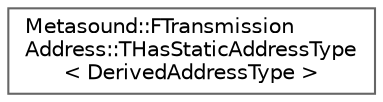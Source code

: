digraph "Graphical Class Hierarchy"
{
 // INTERACTIVE_SVG=YES
 // LATEX_PDF_SIZE
  bgcolor="transparent";
  edge [fontname=Helvetica,fontsize=10,labelfontname=Helvetica,labelfontsize=10];
  node [fontname=Helvetica,fontsize=10,shape=box,height=0.2,width=0.4];
  rankdir="LR";
  Node0 [id="Node000000",label="Metasound::FTransmission\lAddress::THasStaticAddressType\l\< DerivedAddressType \>",height=0.2,width=0.4,color="grey40", fillcolor="white", style="filled",URL="$d4/d74/structMetasound_1_1FTransmissionAddress_1_1THasStaticAddressType.html",tooltip=" "];
}
